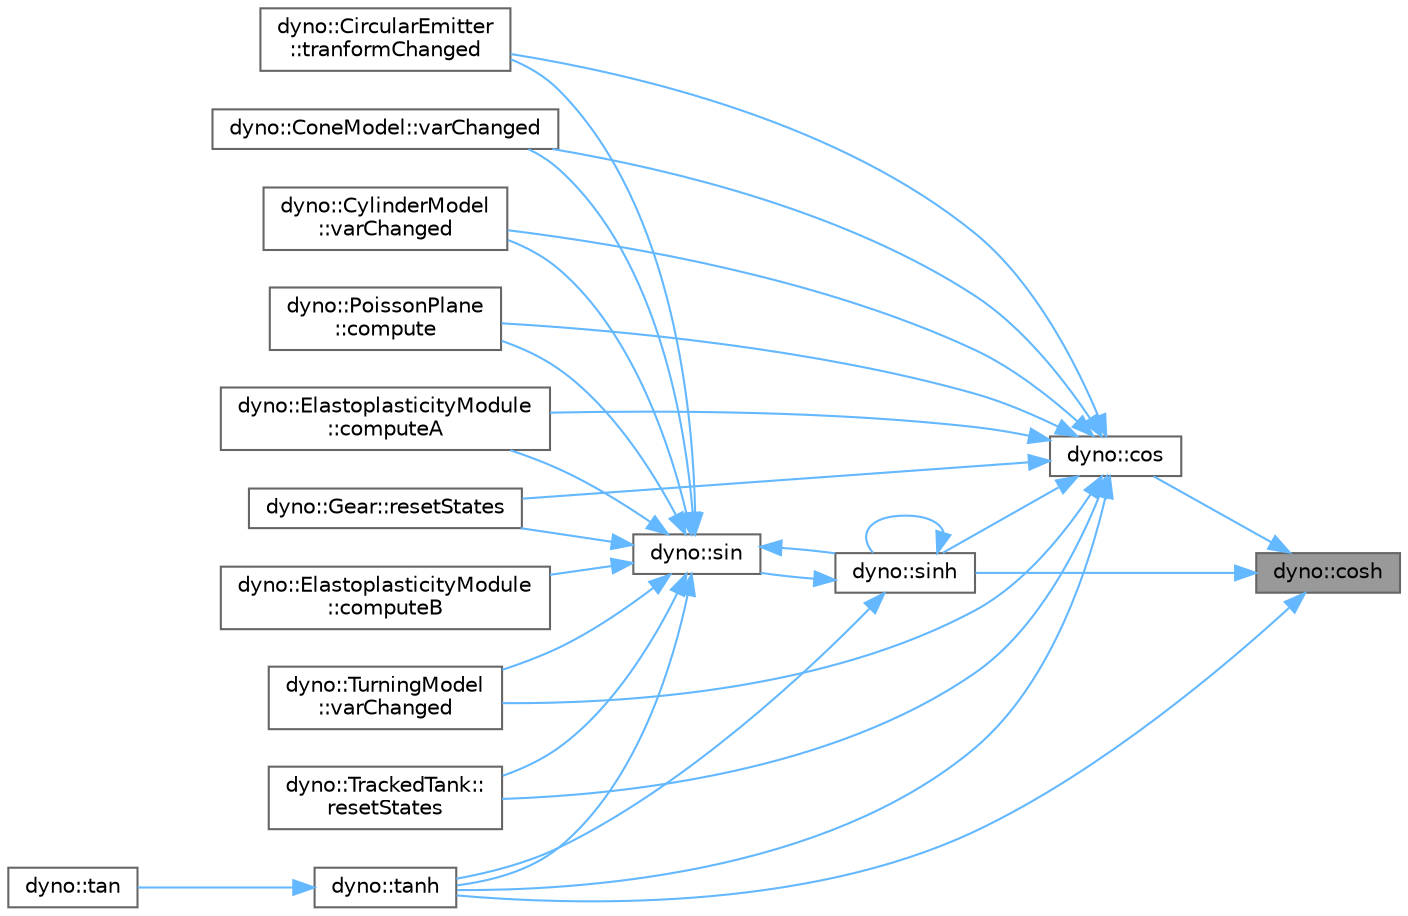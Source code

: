 digraph "dyno::cosh"
{
 // LATEX_PDF_SIZE
  bgcolor="transparent";
  edge [fontname=Helvetica,fontsize=10,labelfontname=Helvetica,labelfontsize=10];
  node [fontname=Helvetica,fontsize=10,shape=box,height=0.2,width=0.4];
  rankdir="RL";
  Node1 [id="Node000001",label="dyno::cosh",height=0.2,width=0.4,color="gray40", fillcolor="grey60", style="filled", fontcolor="black",tooltip=" "];
  Node1 -> Node2 [id="edge1_Node000001_Node000002",dir="back",color="steelblue1",style="solid",tooltip=" "];
  Node2 [id="Node000002",label="dyno::cos",height=0.2,width=0.4,color="grey40", fillcolor="white", style="filled",URL="$namespacedyno.html#a7fffe8a3dc13634202a34f0a8eaadeed",tooltip=" "];
  Node2 -> Node3 [id="edge2_Node000002_Node000003",dir="back",color="steelblue1",style="solid",tooltip=" "];
  Node3 [id="Node000003",label="dyno::PoissonPlane\l::compute",height=0.2,width=0.4,color="grey40", fillcolor="white", style="filled",URL="$classdyno_1_1_poisson_plane.html#a9dde148d1190376b325f435e4336f575",tooltip=" "];
  Node2 -> Node4 [id="edge3_Node000002_Node000004",dir="back",color="steelblue1",style="solid",tooltip=" "];
  Node4 [id="Node000004",label="dyno::ElastoplasticityModule\l::computeA",height=0.2,width=0.4,color="grey40", fillcolor="white", style="filled",URL="$classdyno_1_1_elastoplasticity_module.html#a8e57c70686295740c6da0bb3b713662c",tooltip=" "];
  Node2 -> Node5 [id="edge4_Node000002_Node000005",dir="back",color="steelblue1",style="solid",tooltip=" "];
  Node5 [id="Node000005",label="dyno::Gear::resetStates",height=0.2,width=0.4,color="grey40", fillcolor="white", style="filled",URL="$classdyno_1_1_gear.html#aafd03adf97208b59c483c5dd786252ba",tooltip=" "];
  Node2 -> Node6 [id="edge5_Node000002_Node000006",dir="back",color="steelblue1",style="solid",tooltip=" "];
  Node6 [id="Node000006",label="dyno::TrackedTank::\lresetStates",height=0.2,width=0.4,color="grey40", fillcolor="white", style="filled",URL="$classdyno_1_1_tracked_tank.html#a95d381c3ba3ab94c958bc2d39ad95dbd",tooltip=" "];
  Node2 -> Node7 [id="edge6_Node000002_Node000007",dir="back",color="steelblue1",style="solid",tooltip=" "];
  Node7 [id="Node000007",label="dyno::sinh",height=0.2,width=0.4,color="grey40", fillcolor="white", style="filled",URL="$namespacedyno.html#ad630ac9bb92289c2552bc043e1f0e4d5",tooltip=" "];
  Node7 -> Node8 [id="edge7_Node000007_Node000008",dir="back",color="steelblue1",style="solid",tooltip=" "];
  Node8 [id="Node000008",label="dyno::sin",height=0.2,width=0.4,color="grey40", fillcolor="white", style="filled",URL="$namespacedyno.html#a45d70d118bacb800d4011955d52c6d21",tooltip=" "];
  Node8 -> Node3 [id="edge8_Node000008_Node000003",dir="back",color="steelblue1",style="solid",tooltip=" "];
  Node8 -> Node4 [id="edge9_Node000008_Node000004",dir="back",color="steelblue1",style="solid",tooltip=" "];
  Node8 -> Node9 [id="edge10_Node000008_Node000009",dir="back",color="steelblue1",style="solid",tooltip=" "];
  Node9 [id="Node000009",label="dyno::ElastoplasticityModule\l::computeB",height=0.2,width=0.4,color="grey40", fillcolor="white", style="filled",URL="$classdyno_1_1_elastoplasticity_module.html#a24ae8391c46cdbe872cd9c86036b3bcf",tooltip=" "];
  Node8 -> Node5 [id="edge11_Node000008_Node000005",dir="back",color="steelblue1",style="solid",tooltip=" "];
  Node8 -> Node6 [id="edge12_Node000008_Node000006",dir="back",color="steelblue1",style="solid",tooltip=" "];
  Node8 -> Node7 [id="edge13_Node000008_Node000007",dir="back",color="steelblue1",style="solid",tooltip=" "];
  Node8 -> Node10 [id="edge14_Node000008_Node000010",dir="back",color="steelblue1",style="solid",tooltip=" "];
  Node10 [id="Node000010",label="dyno::tanh",height=0.2,width=0.4,color="grey40", fillcolor="white", style="filled",URL="$namespacedyno.html#a2b24162d63909bb8d346cdbc8ef3f8de",tooltip=" "];
  Node10 -> Node11 [id="edge15_Node000010_Node000011",dir="back",color="steelblue1",style="solid",tooltip=" "];
  Node11 [id="Node000011",label="dyno::tan",height=0.2,width=0.4,color="grey40", fillcolor="white", style="filled",URL="$namespacedyno.html#a73ea0f9d3df090790a74819185dbce46",tooltip=" "];
  Node8 -> Node12 [id="edge16_Node000008_Node000012",dir="back",color="steelblue1",style="solid",tooltip=" "];
  Node12 [id="Node000012",label="dyno::CircularEmitter\l::tranformChanged",height=0.2,width=0.4,color="grey40", fillcolor="white", style="filled",URL="$classdyno_1_1_circular_emitter.html#af73709597e8402f2c9f2ba039459a98d",tooltip=" "];
  Node8 -> Node13 [id="edge17_Node000008_Node000013",dir="back",color="steelblue1",style="solid",tooltip=" "];
  Node13 [id="Node000013",label="dyno::ConeModel::varChanged",height=0.2,width=0.4,color="grey40", fillcolor="white", style="filled",URL="$classdyno_1_1_cone_model.html#afa29de240a8510d868b240d03f13f9d0",tooltip=" "];
  Node8 -> Node14 [id="edge18_Node000008_Node000014",dir="back",color="steelblue1",style="solid",tooltip=" "];
  Node14 [id="Node000014",label="dyno::CylinderModel\l::varChanged",height=0.2,width=0.4,color="grey40", fillcolor="white", style="filled",URL="$classdyno_1_1_cylinder_model.html#ad2cf139510d2938d13ba101cefcc04b4",tooltip=" "];
  Node8 -> Node15 [id="edge19_Node000008_Node000015",dir="back",color="steelblue1",style="solid",tooltip=" "];
  Node15 [id="Node000015",label="dyno::TurningModel\l::varChanged",height=0.2,width=0.4,color="grey40", fillcolor="white", style="filled",URL="$classdyno_1_1_turning_model.html#ad17163cc4fb3d4245a8609f9b1c4fdee",tooltip=" "];
  Node7 -> Node7 [id="edge20_Node000007_Node000007",dir="back",color="steelblue1",style="solid",tooltip=" "];
  Node7 -> Node10 [id="edge21_Node000007_Node000010",dir="back",color="steelblue1",style="solid",tooltip=" "];
  Node2 -> Node10 [id="edge22_Node000002_Node000010",dir="back",color="steelblue1",style="solid",tooltip=" "];
  Node2 -> Node12 [id="edge23_Node000002_Node000012",dir="back",color="steelblue1",style="solid",tooltip=" "];
  Node2 -> Node13 [id="edge24_Node000002_Node000013",dir="back",color="steelblue1",style="solid",tooltip=" "];
  Node2 -> Node14 [id="edge25_Node000002_Node000014",dir="back",color="steelblue1",style="solid",tooltip=" "];
  Node2 -> Node15 [id="edge26_Node000002_Node000015",dir="back",color="steelblue1",style="solid",tooltip=" "];
  Node1 -> Node7 [id="edge27_Node000001_Node000007",dir="back",color="steelblue1",style="solid",tooltip=" "];
  Node1 -> Node10 [id="edge28_Node000001_Node000010",dir="back",color="steelblue1",style="solid",tooltip=" "];
}
